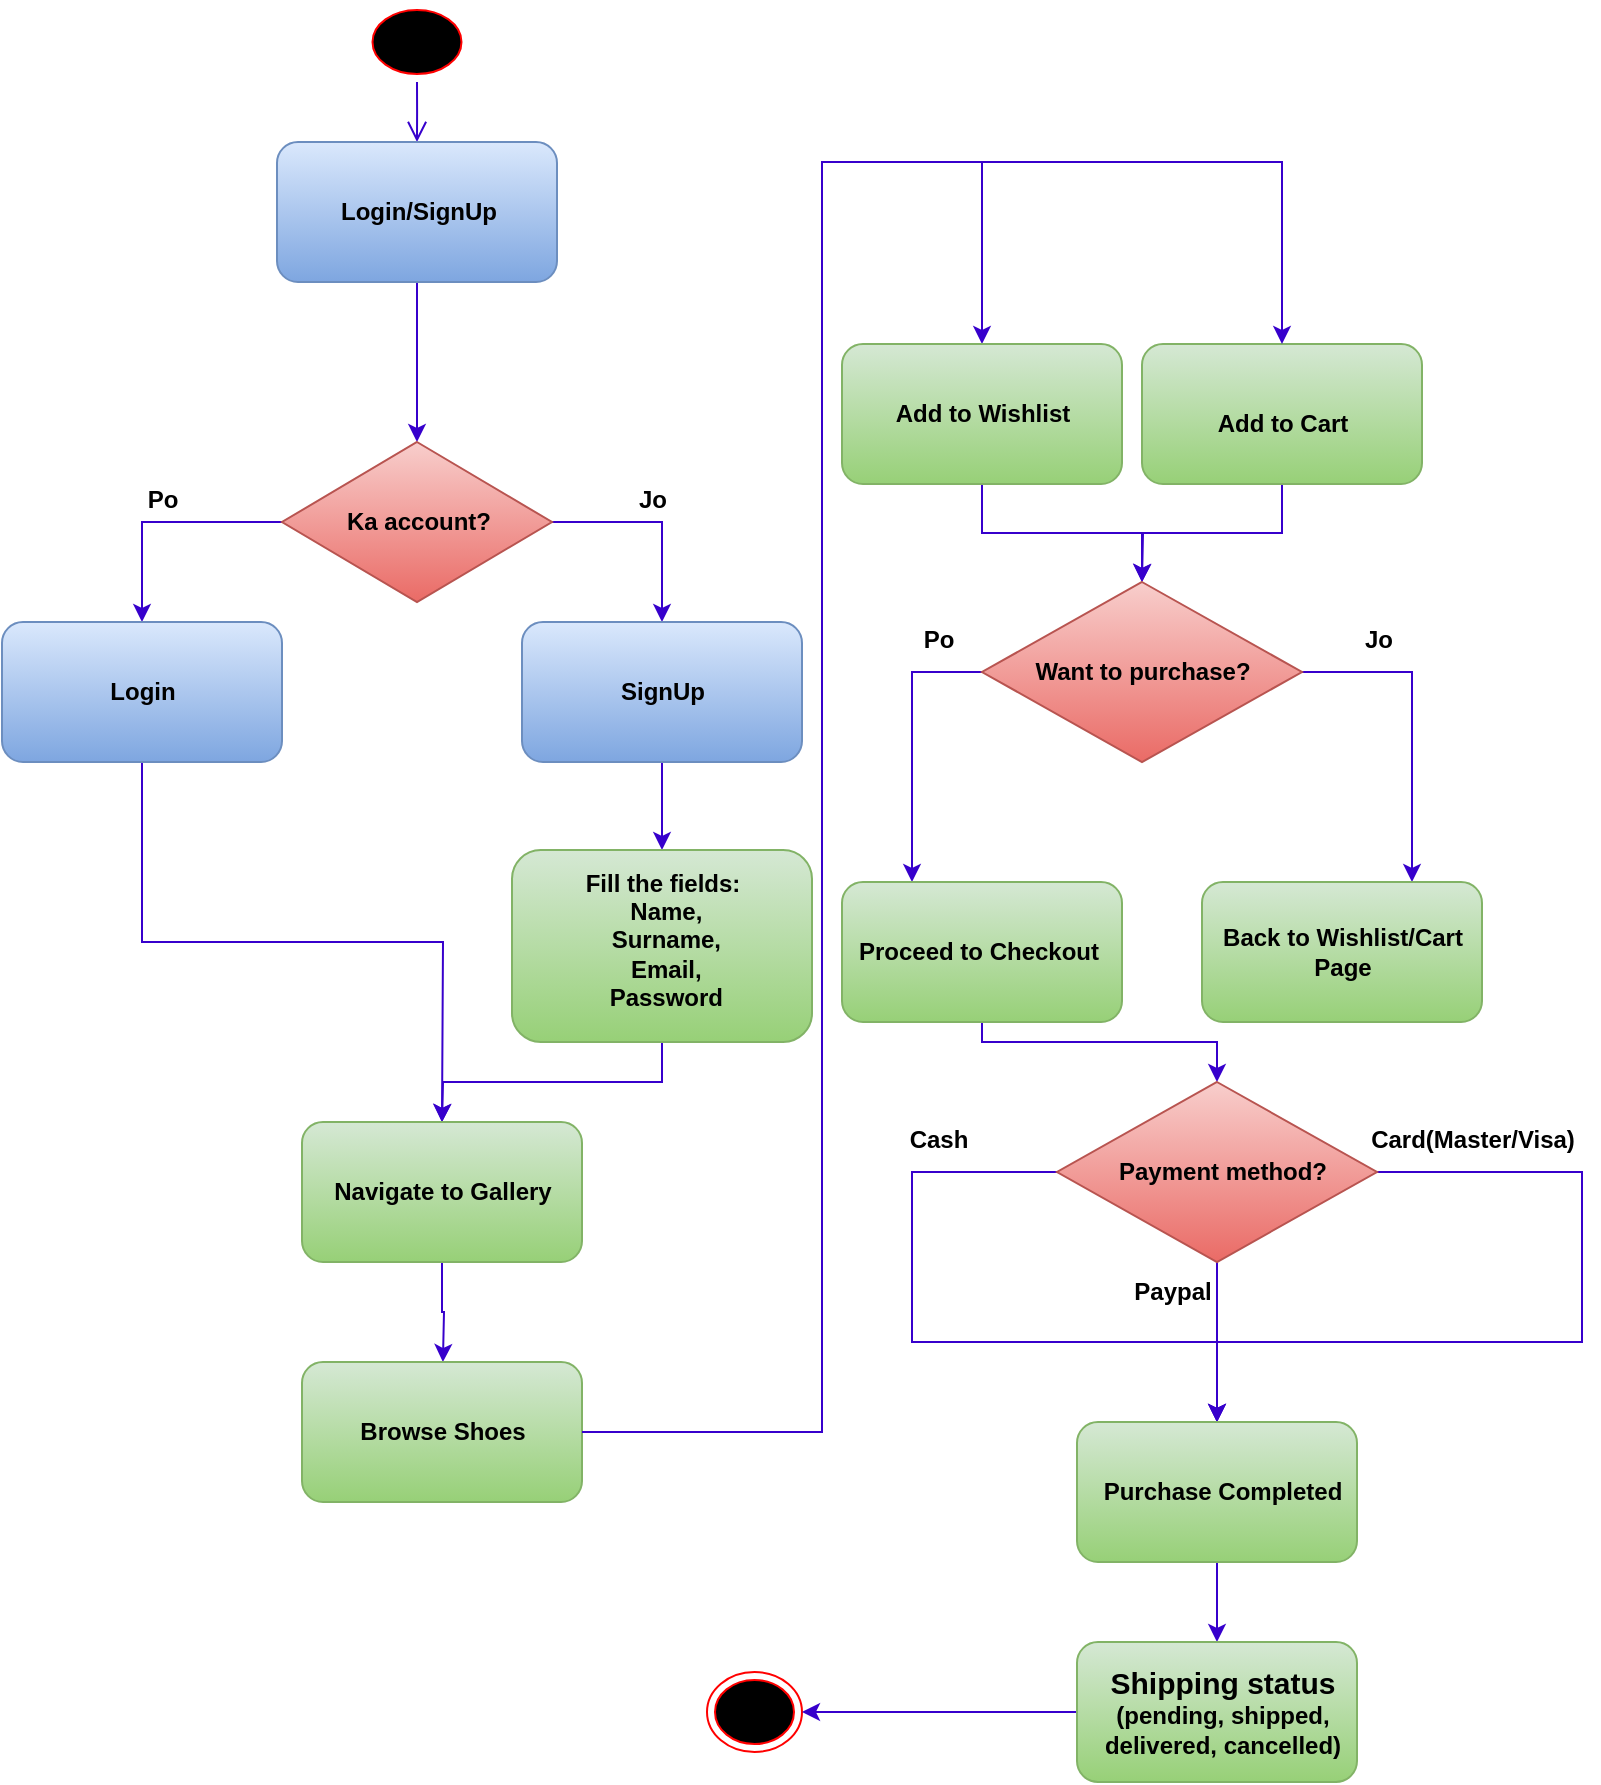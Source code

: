 <mxfile version="24.7.17">
  <diagram name="Page-1" id="aN07o9WY1zIbmKCudvuP">
    <mxGraphModel dx="1235" dy="1831" grid="1" gridSize="10" guides="1" tooltips="1" connect="1" arrows="1" fold="1" page="1" pageScale="1" pageWidth="850" pageHeight="1100" math="0" shadow="0">
      <root>
        <mxCell id="0" />
        <mxCell id="1" parent="0" />
        <mxCell id="LAD2B4VALkn9dFqkFyCH-1" value="" style="ellipse;html=1;shape=endState;fillColor=#000000;strokeColor=#ff0000;" vertex="1" parent="1">
          <mxGeometry x="352.5" y="-205" width="47.5" height="40" as="geometry" />
        </mxCell>
        <mxCell id="LAD2B4VALkn9dFqkFyCH-2" value="" style="ellipse;html=1;shape=startState;fillColor=#000000;strokeColor=#ff0000;" vertex="1" parent="1">
          <mxGeometry x="181.25" y="-1040" width="52.5" height="40" as="geometry" />
        </mxCell>
        <mxCell id="LAD2B4VALkn9dFqkFyCH-3" value="" style="edgeStyle=orthogonalEdgeStyle;html=1;verticalAlign=bottom;endArrow=open;endSize=8;strokeColor=#3700CC;rounded=0;entryX=0.5;entryY=0;entryDx=0;entryDy=0;fillColor=#6a00ff;" edge="1" source="LAD2B4VALkn9dFqkFyCH-2" parent="1" target="LAD2B4VALkn9dFqkFyCH-9">
          <mxGeometry relative="1" as="geometry">
            <mxPoint x="170" y="-970" as="targetPoint" />
            <Array as="points" />
          </mxGeometry>
        </mxCell>
        <mxCell id="LAD2B4VALkn9dFqkFyCH-8" style="edgeStyle=orthogonalEdgeStyle;rounded=0;orthogonalLoop=1;jettySize=auto;html=1;exitX=0.5;exitY=1;exitDx=0;exitDy=0;entryX=0.5;entryY=0;entryDx=0;entryDy=0;fillColor=#6a00ff;strokeColor=#3700CC;" edge="1" parent="1" source="LAD2B4VALkn9dFqkFyCH-9" target="LAD2B4VALkn9dFqkFyCH-13">
          <mxGeometry relative="1" as="geometry" />
        </mxCell>
        <mxCell id="LAD2B4VALkn9dFqkFyCH-9" value="" style="rounded=1;whiteSpace=wrap;html=1;fillColor=#dae8fc;strokeColor=#6c8ebf;gradientColor=#7ea6e0;" vertex="1" parent="1">
          <mxGeometry x="137.5" y="-970" width="140" height="70" as="geometry" />
        </mxCell>
        <mxCell id="LAD2B4VALkn9dFqkFyCH-10" value="Login/SignUp" style="text;align=center;fontStyle=1;verticalAlign=middle;spacingLeft=3;spacingRight=3;strokeColor=none;rotatable=0;points=[[0,0.5],[1,0.5]];portConstraint=eastwest;html=1;" vertex="1" parent="1">
          <mxGeometry x="160" y="-954" width="95" height="38" as="geometry" />
        </mxCell>
        <mxCell id="LAD2B4VALkn9dFqkFyCH-11" style="edgeStyle=orthogonalEdgeStyle;rounded=0;orthogonalLoop=1;jettySize=auto;html=1;exitX=0;exitY=0.5;exitDx=0;exitDy=0;entryX=0.5;entryY=0;entryDx=0;entryDy=0;fillColor=#6a00ff;strokeColor=#3700CC;" edge="1" parent="1" source="LAD2B4VALkn9dFqkFyCH-13" target="LAD2B4VALkn9dFqkFyCH-17">
          <mxGeometry relative="1" as="geometry" />
        </mxCell>
        <mxCell id="LAD2B4VALkn9dFqkFyCH-12" style="edgeStyle=orthogonalEdgeStyle;rounded=0;orthogonalLoop=1;jettySize=auto;html=1;exitX=1;exitY=0.5;exitDx=0;exitDy=0;entryX=0.5;entryY=0;entryDx=0;entryDy=0;fillColor=#6a00ff;strokeColor=#3700CC;" edge="1" parent="1" source="LAD2B4VALkn9dFqkFyCH-13" target="LAD2B4VALkn9dFqkFyCH-16">
          <mxGeometry relative="1" as="geometry" />
        </mxCell>
        <mxCell id="LAD2B4VALkn9dFqkFyCH-13" value="" style="rhombus;whiteSpace=wrap;html=1;fillColor=#f8cecc;strokeColor=#b85450;gradientColor=#ea6b66;" vertex="1" parent="1">
          <mxGeometry x="140" y="-820" width="135" height="80" as="geometry" />
        </mxCell>
        <mxCell id="LAD2B4VALkn9dFqkFyCH-14" value="Ka account?" style="text;align=center;fontStyle=1;verticalAlign=middle;spacingLeft=3;spacingRight=3;strokeColor=none;rotatable=0;points=[[0,0.5],[1,0.5]];portConstraint=eastwest;html=1;" vertex="1" parent="1">
          <mxGeometry x="160" y="-799" width="95" height="38" as="geometry" />
        </mxCell>
        <mxCell id="LAD2B4VALkn9dFqkFyCH-15" style="edgeStyle=orthogonalEdgeStyle;rounded=0;orthogonalLoop=1;jettySize=auto;html=1;exitX=0.5;exitY=1;exitDx=0;exitDy=0;fillColor=#6a00ff;strokeColor=#3700CC;" edge="1" parent="1" source="LAD2B4VALkn9dFqkFyCH-16" target="LAD2B4VALkn9dFqkFyCH-21">
          <mxGeometry relative="1" as="geometry">
            <mxPoint x="330" y="-570" as="targetPoint" />
          </mxGeometry>
        </mxCell>
        <mxCell id="LAD2B4VALkn9dFqkFyCH-16" value="" style="rounded=1;whiteSpace=wrap;html=1;fillColor=#dae8fc;strokeColor=#6c8ebf;gradientColor=#7ea6e0;" vertex="1" parent="1">
          <mxGeometry x="260" y="-730" width="140" height="70" as="geometry" />
        </mxCell>
        <mxCell id="LAD2B4VALkn9dFqkFyCH-25" style="edgeStyle=orthogonalEdgeStyle;rounded=0;orthogonalLoop=1;jettySize=auto;html=1;exitX=0.5;exitY=1;exitDx=0;exitDy=0;fillColor=#6a00ff;strokeColor=#3700CC;" edge="1" parent="1" source="LAD2B4VALkn9dFqkFyCH-17">
          <mxGeometry relative="1" as="geometry">
            <mxPoint x="220" y="-480" as="targetPoint" />
          </mxGeometry>
        </mxCell>
        <mxCell id="LAD2B4VALkn9dFqkFyCH-17" value="" style="rounded=1;whiteSpace=wrap;html=1;fillColor=#dae8fc;strokeColor=#6c8ebf;gradientColor=#7ea6e0;" vertex="1" parent="1">
          <mxGeometry y="-730" width="140" height="70" as="geometry" />
        </mxCell>
        <mxCell id="LAD2B4VALkn9dFqkFyCH-18" value="SignUp" style="text;align=center;fontStyle=1;verticalAlign=middle;spacingLeft=3;spacingRight=3;strokeColor=none;rotatable=0;points=[[0,0.5],[1,0.5]];portConstraint=eastwest;html=1;" vertex="1" parent="1">
          <mxGeometry x="282.5" y="-714" width="95" height="38" as="geometry" />
        </mxCell>
        <mxCell id="LAD2B4VALkn9dFqkFyCH-19" value="Login" style="text;align=center;fontStyle=1;verticalAlign=middle;spacingLeft=3;spacingRight=3;strokeColor=none;rotatable=0;points=[[0,0.5],[1,0.5]];portConstraint=eastwest;html=1;" vertex="1" parent="1">
          <mxGeometry x="22.5" y="-714" width="95" height="38" as="geometry" />
        </mxCell>
        <mxCell id="LAD2B4VALkn9dFqkFyCH-26" style="edgeStyle=orthogonalEdgeStyle;rounded=0;orthogonalLoop=1;jettySize=auto;html=1;exitX=0.5;exitY=1;exitDx=0;exitDy=0;fillColor=#6a00ff;strokeColor=#3700CC;" edge="1" parent="1" source="LAD2B4VALkn9dFqkFyCH-21">
          <mxGeometry relative="1" as="geometry">
            <mxPoint x="220" y="-480" as="targetPoint" />
          </mxGeometry>
        </mxCell>
        <mxCell id="LAD2B4VALkn9dFqkFyCH-21" value="" style="rounded=1;whiteSpace=wrap;html=1;fillColor=#d5e8d4;strokeColor=#82b366;gradientColor=#97d077;" vertex="1" parent="1">
          <mxGeometry x="255" y="-616" width="150" height="96" as="geometry" />
        </mxCell>
        <mxCell id="LAD2B4VALkn9dFqkFyCH-22" value="Fill the fields:&lt;div&gt;&amp;nbsp;Name,&lt;div&gt;&amp;nbsp;Surname,&lt;div&gt;&amp;nbsp;Email,&lt;/div&gt;&lt;div&gt;&amp;nbsp;Password&lt;/div&gt;&lt;/div&gt;&lt;/div&gt;" style="text;align=center;fontStyle=1;verticalAlign=middle;spacingLeft=3;spacingRight=3;strokeColor=none;rotatable=0;points=[[0,0.5],[1,0.5]];portConstraint=eastwest;html=1;" vertex="1" parent="1">
          <mxGeometry x="282.5" y="-590" width="95" height="38" as="geometry" />
        </mxCell>
        <mxCell id="LAD2B4VALkn9dFqkFyCH-23" value="Jo" style="text;align=center;fontStyle=1;verticalAlign=middle;spacingLeft=3;spacingRight=3;strokeColor=none;rotatable=0;points=[[0,0.5],[1,0.5]];portConstraint=eastwest;html=1;" vertex="1" parent="1">
          <mxGeometry x="277.5" y="-810" width="95" height="38" as="geometry" />
        </mxCell>
        <mxCell id="LAD2B4VALkn9dFqkFyCH-24" value="Po" style="text;align=center;fontStyle=1;verticalAlign=middle;spacingLeft=3;spacingRight=3;strokeColor=none;rotatable=0;points=[[0,0.5],[1,0.5]];portConstraint=eastwest;html=1;" vertex="1" parent="1">
          <mxGeometry x="32.5" y="-810" width="95" height="38" as="geometry" />
        </mxCell>
        <mxCell id="LAD2B4VALkn9dFqkFyCH-29" style="edgeStyle=orthogonalEdgeStyle;rounded=0;orthogonalLoop=1;jettySize=auto;html=1;exitX=0.5;exitY=1;exitDx=0;exitDy=0;fillColor=#6a00ff;strokeColor=#3700CC;" edge="1" parent="1" source="LAD2B4VALkn9dFqkFyCH-27">
          <mxGeometry relative="1" as="geometry">
            <mxPoint x="220.455" y="-360" as="targetPoint" />
          </mxGeometry>
        </mxCell>
        <mxCell id="LAD2B4VALkn9dFqkFyCH-27" value="" style="rounded=1;whiteSpace=wrap;html=1;fillColor=#d5e8d4;strokeColor=#82b366;gradientColor=#97d077;" vertex="1" parent="1">
          <mxGeometry x="150" y="-480" width="140" height="70" as="geometry" />
        </mxCell>
        <mxCell id="LAD2B4VALkn9dFqkFyCH-28" value="Navigate to Gallery" style="text;align=center;fontStyle=1;verticalAlign=middle;spacingLeft=3;spacingRight=3;strokeColor=none;rotatable=0;points=[[0,0.5],[1,0.5]];portConstraint=eastwest;html=1;" vertex="1" parent="1">
          <mxGeometry x="172.5" y="-464" width="95" height="38" as="geometry" />
        </mxCell>
        <mxCell id="LAD2B4VALkn9dFqkFyCH-32" style="edgeStyle=orthogonalEdgeStyle;rounded=0;orthogonalLoop=1;jettySize=auto;html=1;exitX=1;exitY=0.5;exitDx=0;exitDy=0;entryX=0.5;entryY=0;entryDx=0;entryDy=0;fillColor=#6a00ff;strokeColor=#3700CC;" edge="1" parent="1" source="LAD2B4VALkn9dFqkFyCH-30" target="LAD2B4VALkn9dFqkFyCH-42">
          <mxGeometry relative="1" as="geometry">
            <mxPoint x="480" y="-870" as="targetPoint" />
            <Array as="points">
              <mxPoint x="410" y="-325" />
              <mxPoint x="410" y="-960" />
              <mxPoint x="490" y="-960" />
            </Array>
          </mxGeometry>
        </mxCell>
        <mxCell id="LAD2B4VALkn9dFqkFyCH-30" value="" style="rounded=1;whiteSpace=wrap;html=1;fillColor=#d5e8d4;strokeColor=#82b366;gradientColor=#97d077;" vertex="1" parent="1">
          <mxGeometry x="150" y="-360" width="140" height="70" as="geometry" />
        </mxCell>
        <mxCell id="LAD2B4VALkn9dFqkFyCH-31" value="Browse Shoes" style="text;align=center;fontStyle=1;verticalAlign=middle;spacingLeft=3;spacingRight=3;strokeColor=none;rotatable=0;points=[[0,0.5],[1,0.5]];portConstraint=eastwest;html=1;" vertex="1" parent="1">
          <mxGeometry x="172.5" y="-344" width="95" height="38" as="geometry" />
        </mxCell>
        <mxCell id="LAD2B4VALkn9dFqkFyCH-48" style="edgeStyle=orthogonalEdgeStyle;rounded=0;orthogonalLoop=1;jettySize=auto;html=1;exitX=0.5;exitY=1;exitDx=0;exitDy=0;fillColor=#6a00ff;strokeColor=#3700CC;" edge="1" parent="1" source="LAD2B4VALkn9dFqkFyCH-41">
          <mxGeometry relative="1" as="geometry">
            <mxPoint x="570" y="-750" as="targetPoint" />
          </mxGeometry>
        </mxCell>
        <mxCell id="LAD2B4VALkn9dFqkFyCH-41" value="" style="rounded=1;whiteSpace=wrap;html=1;fillColor=#d5e8d4;strokeColor=#82b366;gradientColor=#97d077;" vertex="1" parent="1">
          <mxGeometry x="570" y="-869" width="140" height="70" as="geometry" />
        </mxCell>
        <mxCell id="LAD2B4VALkn9dFqkFyCH-47" style="edgeStyle=orthogonalEdgeStyle;rounded=0;orthogonalLoop=1;jettySize=auto;html=1;exitX=0.5;exitY=1;exitDx=0;exitDy=0;entryX=0.5;entryY=0;entryDx=0;entryDy=0;fillColor=#6a00ff;strokeColor=#3700CC;" edge="1" parent="1" source="LAD2B4VALkn9dFqkFyCH-42" target="LAD2B4VALkn9dFqkFyCH-46">
          <mxGeometry relative="1" as="geometry" />
        </mxCell>
        <mxCell id="LAD2B4VALkn9dFqkFyCH-42" value="" style="rounded=1;whiteSpace=wrap;html=1;fillColor=#d5e8d4;strokeColor=#82b366;gradientColor=#97d077;" vertex="1" parent="1">
          <mxGeometry x="420" y="-869" width="140" height="70" as="geometry" />
        </mxCell>
        <mxCell id="LAD2B4VALkn9dFqkFyCH-43" style="edgeStyle=orthogonalEdgeStyle;rounded=0;orthogonalLoop=1;jettySize=auto;html=1;exitX=1;exitY=0.5;exitDx=0;exitDy=0;entryX=0.5;entryY=0;entryDx=0;entryDy=0;fillColor=#6a00ff;strokeColor=#3700CC;" edge="1" parent="1" source="LAD2B4VALkn9dFqkFyCH-30" target="LAD2B4VALkn9dFqkFyCH-41">
          <mxGeometry relative="1" as="geometry">
            <mxPoint x="490" y="-860" as="targetPoint" />
            <mxPoint x="300" y="-315" as="sourcePoint" />
            <Array as="points">
              <mxPoint x="410" y="-325" />
              <mxPoint x="410" y="-960" />
              <mxPoint x="640" y="-960" />
            </Array>
          </mxGeometry>
        </mxCell>
        <mxCell id="LAD2B4VALkn9dFqkFyCH-44" value="Add to Cart" style="text;align=center;fontStyle=1;verticalAlign=middle;spacingLeft=3;spacingRight=3;strokeColor=none;rotatable=0;points=[[0,0.5],[1,0.5]];portConstraint=eastwest;html=1;" vertex="1" parent="1">
          <mxGeometry x="592.5" y="-848" width="95" height="38" as="geometry" />
        </mxCell>
        <mxCell id="LAD2B4VALkn9dFqkFyCH-45" value="Add to Wishlist" style="text;align=center;fontStyle=1;verticalAlign=middle;spacingLeft=3;spacingRight=3;strokeColor=none;rotatable=0;points=[[0,0.5],[1,0.5]];portConstraint=eastwest;html=1;" vertex="1" parent="1">
          <mxGeometry x="442.5" y="-853" width="95" height="38" as="geometry" />
        </mxCell>
        <mxCell id="LAD2B4VALkn9dFqkFyCH-54" style="edgeStyle=orthogonalEdgeStyle;rounded=0;orthogonalLoop=1;jettySize=auto;html=1;exitX=0;exitY=0.5;exitDx=0;exitDy=0;entryX=0.25;entryY=0;entryDx=0;entryDy=0;fillColor=#6a00ff;strokeColor=#3700CC;" edge="1" parent="1" source="LAD2B4VALkn9dFqkFyCH-46" target="LAD2B4VALkn9dFqkFyCH-56">
          <mxGeometry relative="1" as="geometry">
            <mxPoint x="452.5" y="-600" as="targetPoint" />
          </mxGeometry>
        </mxCell>
        <mxCell id="LAD2B4VALkn9dFqkFyCH-55" style="edgeStyle=orthogonalEdgeStyle;rounded=0;orthogonalLoop=1;jettySize=auto;html=1;exitX=1;exitY=0.5;exitDx=0;exitDy=0;entryX=0.75;entryY=0;entryDx=0;entryDy=0;fillColor=#6a00ff;strokeColor=#3700CC;" edge="1" parent="1" source="LAD2B4VALkn9dFqkFyCH-46" target="LAD2B4VALkn9dFqkFyCH-52">
          <mxGeometry relative="1" as="geometry" />
        </mxCell>
        <mxCell id="LAD2B4VALkn9dFqkFyCH-46" value="" style="rhombus;whiteSpace=wrap;html=1;fillColor=#f8cecc;strokeColor=#b85450;gradientColor=#ea6b66;" vertex="1" parent="1">
          <mxGeometry x="490" y="-750" width="160" height="90" as="geometry" />
        </mxCell>
        <mxCell id="LAD2B4VALkn9dFqkFyCH-49" value="Want to purchase?" style="text;align=center;fontStyle=1;verticalAlign=middle;spacingLeft=3;spacingRight=3;strokeColor=none;rotatable=0;points=[[0,0.5],[1,0.5]];portConstraint=eastwest;html=1;" vertex="1" parent="1">
          <mxGeometry x="522.5" y="-724" width="95" height="38" as="geometry" />
        </mxCell>
        <mxCell id="LAD2B4VALkn9dFqkFyCH-52" value="" style="rounded=1;whiteSpace=wrap;html=1;fillColor=#d5e8d4;strokeColor=#82b366;gradientColor=#97d077;" vertex="1" parent="1">
          <mxGeometry x="600" y="-600" width="140" height="70" as="geometry" />
        </mxCell>
        <mxCell id="LAD2B4VALkn9dFqkFyCH-63" style="edgeStyle=orthogonalEdgeStyle;rounded=0;orthogonalLoop=1;jettySize=auto;html=1;exitX=0.5;exitY=1;exitDx=0;exitDy=0;entryX=0.5;entryY=0;entryDx=0;entryDy=0;fillColor=#6a00ff;strokeColor=#3700CC;" edge="1" parent="1" source="LAD2B4VALkn9dFqkFyCH-56" target="LAD2B4VALkn9dFqkFyCH-62">
          <mxGeometry relative="1" as="geometry">
            <Array as="points">
              <mxPoint x="490" y="-520" />
              <mxPoint x="607" y="-520" />
            </Array>
          </mxGeometry>
        </mxCell>
        <mxCell id="LAD2B4VALkn9dFqkFyCH-56" value="" style="rounded=1;whiteSpace=wrap;html=1;fillColor=#d5e8d4;strokeColor=#82b366;gradientColor=#97d077;" vertex="1" parent="1">
          <mxGeometry x="420" y="-600" width="140" height="70" as="geometry" />
        </mxCell>
        <mxCell id="LAD2B4VALkn9dFqkFyCH-57" value="Jo" style="text;align=center;fontStyle=1;verticalAlign=middle;spacingLeft=3;spacingRight=3;strokeColor=none;rotatable=0;points=[[0,0.5],[1,0.5]];portConstraint=eastwest;html=1;" vertex="1" parent="1">
          <mxGeometry x="640" y="-740" width="95" height="38" as="geometry" />
        </mxCell>
        <mxCell id="LAD2B4VALkn9dFqkFyCH-58" value="Po" style="text;align=center;fontStyle=1;verticalAlign=middle;spacingLeft=3;spacingRight=3;strokeColor=none;rotatable=0;points=[[0,0.5],[1,0.5]];portConstraint=eastwest;html=1;" vertex="1" parent="1">
          <mxGeometry x="420" y="-740" width="95" height="38" as="geometry" />
        </mxCell>
        <mxCell id="LAD2B4VALkn9dFqkFyCH-59" value="Proceed to Checkout" style="text;align=center;fontStyle=1;verticalAlign=middle;spacingLeft=3;spacingRight=3;strokeColor=none;rotatable=0;points=[[0,0.5],[1,0.5]];portConstraint=eastwest;html=1;" vertex="1" parent="1">
          <mxGeometry x="440" y="-584" width="95" height="38" as="geometry" />
        </mxCell>
        <mxCell id="LAD2B4VALkn9dFqkFyCH-60" value="Back to Wishlist/Cart&lt;div&gt;Page&lt;/div&gt;" style="text;align=center;fontStyle=1;verticalAlign=middle;spacingLeft=3;spacingRight=3;strokeColor=none;rotatable=0;points=[[0,0.5],[1,0.5]];portConstraint=eastwest;html=1;" vertex="1" parent="1">
          <mxGeometry x="622.5" y="-584" width="95" height="38" as="geometry" />
        </mxCell>
        <mxCell id="LAD2B4VALkn9dFqkFyCH-66" style="edgeStyle=orthogonalEdgeStyle;rounded=0;orthogonalLoop=1;jettySize=auto;html=1;exitX=0;exitY=0.5;exitDx=0;exitDy=0;entryX=0.5;entryY=0;entryDx=0;entryDy=0;fillColor=#6a00ff;strokeColor=#3700CC;" edge="1" parent="1" source="LAD2B4VALkn9dFqkFyCH-62" target="LAD2B4VALkn9dFqkFyCH-65">
          <mxGeometry relative="1" as="geometry">
            <Array as="points">
              <mxPoint x="455" y="-455" />
              <mxPoint x="455" y="-370" />
              <mxPoint x="607" y="-370" />
            </Array>
          </mxGeometry>
        </mxCell>
        <mxCell id="LAD2B4VALkn9dFqkFyCH-68" style="edgeStyle=orthogonalEdgeStyle;rounded=0;orthogonalLoop=1;jettySize=auto;html=1;exitX=1;exitY=0.5;exitDx=0;exitDy=0;entryX=0.5;entryY=0;entryDx=0;entryDy=0;fillColor=#6a00ff;strokeColor=#3700CC;" edge="1" parent="1" source="LAD2B4VALkn9dFqkFyCH-62" target="LAD2B4VALkn9dFqkFyCH-65">
          <mxGeometry relative="1" as="geometry">
            <mxPoint x="805" y="-376" as="targetPoint" />
            <Array as="points">
              <mxPoint x="790" y="-455" />
              <mxPoint x="790" y="-370" />
              <mxPoint x="607" y="-370" />
            </Array>
          </mxGeometry>
        </mxCell>
        <mxCell id="LAD2B4VALkn9dFqkFyCH-71" style="edgeStyle=orthogonalEdgeStyle;rounded=0;orthogonalLoop=1;jettySize=auto;html=1;exitX=0.5;exitY=1;exitDx=0;exitDy=0;entryX=0.5;entryY=0;entryDx=0;entryDy=0;fillColor=#6a00ff;strokeColor=#3700CC;" edge="1" parent="1" source="LAD2B4VALkn9dFqkFyCH-62" target="LAD2B4VALkn9dFqkFyCH-65">
          <mxGeometry relative="1" as="geometry">
            <mxPoint x="607.185" y="-360" as="targetPoint" />
            <Array as="points" />
          </mxGeometry>
        </mxCell>
        <mxCell id="LAD2B4VALkn9dFqkFyCH-62" value="" style="rhombus;whiteSpace=wrap;html=1;fillColor=#f8cecc;strokeColor=#b85450;gradientColor=#ea6b66;" vertex="1" parent="1">
          <mxGeometry x="527.5" y="-500" width="160" height="90" as="geometry" />
        </mxCell>
        <mxCell id="LAD2B4VALkn9dFqkFyCH-64" value="Payment method?" style="text;align=center;fontStyle=1;verticalAlign=middle;spacingLeft=3;spacingRight=3;strokeColor=none;rotatable=0;points=[[0,0.5],[1,0.5]];portConstraint=eastwest;html=1;" vertex="1" parent="1">
          <mxGeometry x="562.5" y="-474" width="95" height="38" as="geometry" />
        </mxCell>
        <mxCell id="LAD2B4VALkn9dFqkFyCH-76" style="edgeStyle=orthogonalEdgeStyle;rounded=0;orthogonalLoop=1;jettySize=auto;html=1;exitX=0.5;exitY=1;exitDx=0;exitDy=0;entryX=0.5;entryY=0;entryDx=0;entryDy=0;fillColor=#6a00ff;strokeColor=#3700CC;" edge="1" parent="1" source="LAD2B4VALkn9dFqkFyCH-65" target="LAD2B4VALkn9dFqkFyCH-74">
          <mxGeometry relative="1" as="geometry" />
        </mxCell>
        <mxCell id="LAD2B4VALkn9dFqkFyCH-65" value="" style="rounded=1;whiteSpace=wrap;html=1;fillColor=#d5e8d4;strokeColor=#82b366;gradientColor=#97d077;" vertex="1" parent="1">
          <mxGeometry x="537.5" y="-330" width="140" height="70" as="geometry" />
        </mxCell>
        <mxCell id="LAD2B4VALkn9dFqkFyCH-69" value="Cash" style="text;align=center;fontStyle=1;verticalAlign=middle;spacingLeft=3;spacingRight=3;strokeColor=none;rotatable=0;points=[[0,0.5],[1,0.5]];portConstraint=eastwest;html=1;" vertex="1" parent="1">
          <mxGeometry x="420" y="-490" width="95" height="38" as="geometry" />
        </mxCell>
        <mxCell id="LAD2B4VALkn9dFqkFyCH-70" value="Card(Master/Visa)" style="text;align=center;fontStyle=1;verticalAlign=middle;spacingLeft=3;spacingRight=3;strokeColor=none;rotatable=0;points=[[0,0.5],[1,0.5]];portConstraint=eastwest;html=1;" vertex="1" parent="1">
          <mxGeometry x="687.5" y="-490" width="95" height="38" as="geometry" />
        </mxCell>
        <mxCell id="LAD2B4VALkn9dFqkFyCH-72" value="Paypal" style="text;align=center;fontStyle=1;verticalAlign=middle;spacingLeft=3;spacingRight=3;strokeColor=none;rotatable=0;points=[[0,0.5],[1,0.5]];portConstraint=eastwest;html=1;" vertex="1" parent="1">
          <mxGeometry x="537.5" y="-410" width="95" height="30" as="geometry" />
        </mxCell>
        <mxCell id="LAD2B4VALkn9dFqkFyCH-73" value="Purchase Completed" style="text;align=center;fontStyle=1;verticalAlign=middle;spacingLeft=3;spacingRight=3;strokeColor=none;rotatable=0;points=[[0,0.5],[1,0.5]];portConstraint=eastwest;html=1;" vertex="1" parent="1">
          <mxGeometry x="562.5" y="-314" width="95" height="38" as="geometry" />
        </mxCell>
        <mxCell id="LAD2B4VALkn9dFqkFyCH-77" style="edgeStyle=orthogonalEdgeStyle;rounded=0;orthogonalLoop=1;jettySize=auto;html=1;exitX=0;exitY=0.5;exitDx=0;exitDy=0;entryX=1;entryY=0.5;entryDx=0;entryDy=0;fillColor=#6a00ff;strokeColor=#3700CC;" edge="1" parent="1" source="LAD2B4VALkn9dFqkFyCH-74" target="LAD2B4VALkn9dFqkFyCH-1">
          <mxGeometry relative="1" as="geometry" />
        </mxCell>
        <mxCell id="LAD2B4VALkn9dFqkFyCH-74" value="" style="rounded=1;whiteSpace=wrap;html=1;fillColor=#d5e8d4;strokeColor=#82b366;gradientColor=#97d077;" vertex="1" parent="1">
          <mxGeometry x="537.5" y="-220" width="140" height="70" as="geometry" />
        </mxCell>
        <mxCell id="LAD2B4VALkn9dFqkFyCH-75" value="&lt;font style=&quot;font-size: 15px;&quot;&gt;Shipping status&lt;/font&gt;&lt;div&gt;(pending, shipped,&lt;/div&gt;&lt;div&gt;delivered, cancelled)&lt;/div&gt;" style="text;align=center;fontStyle=1;verticalAlign=middle;spacingLeft=3;spacingRight=3;strokeColor=none;rotatable=0;points=[[0,0.5],[1,0.5]];portConstraint=eastwest;html=1;" vertex="1" parent="1">
          <mxGeometry x="562.5" y="-204" width="95" height="38" as="geometry" />
        </mxCell>
      </root>
    </mxGraphModel>
  </diagram>
</mxfile>

